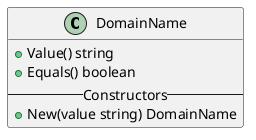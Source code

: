 @startuml

class DomainName {
+ Value() string
+ Equals() boolean
-- Constructors --
+ New(value string) DomainName
}

@enduml